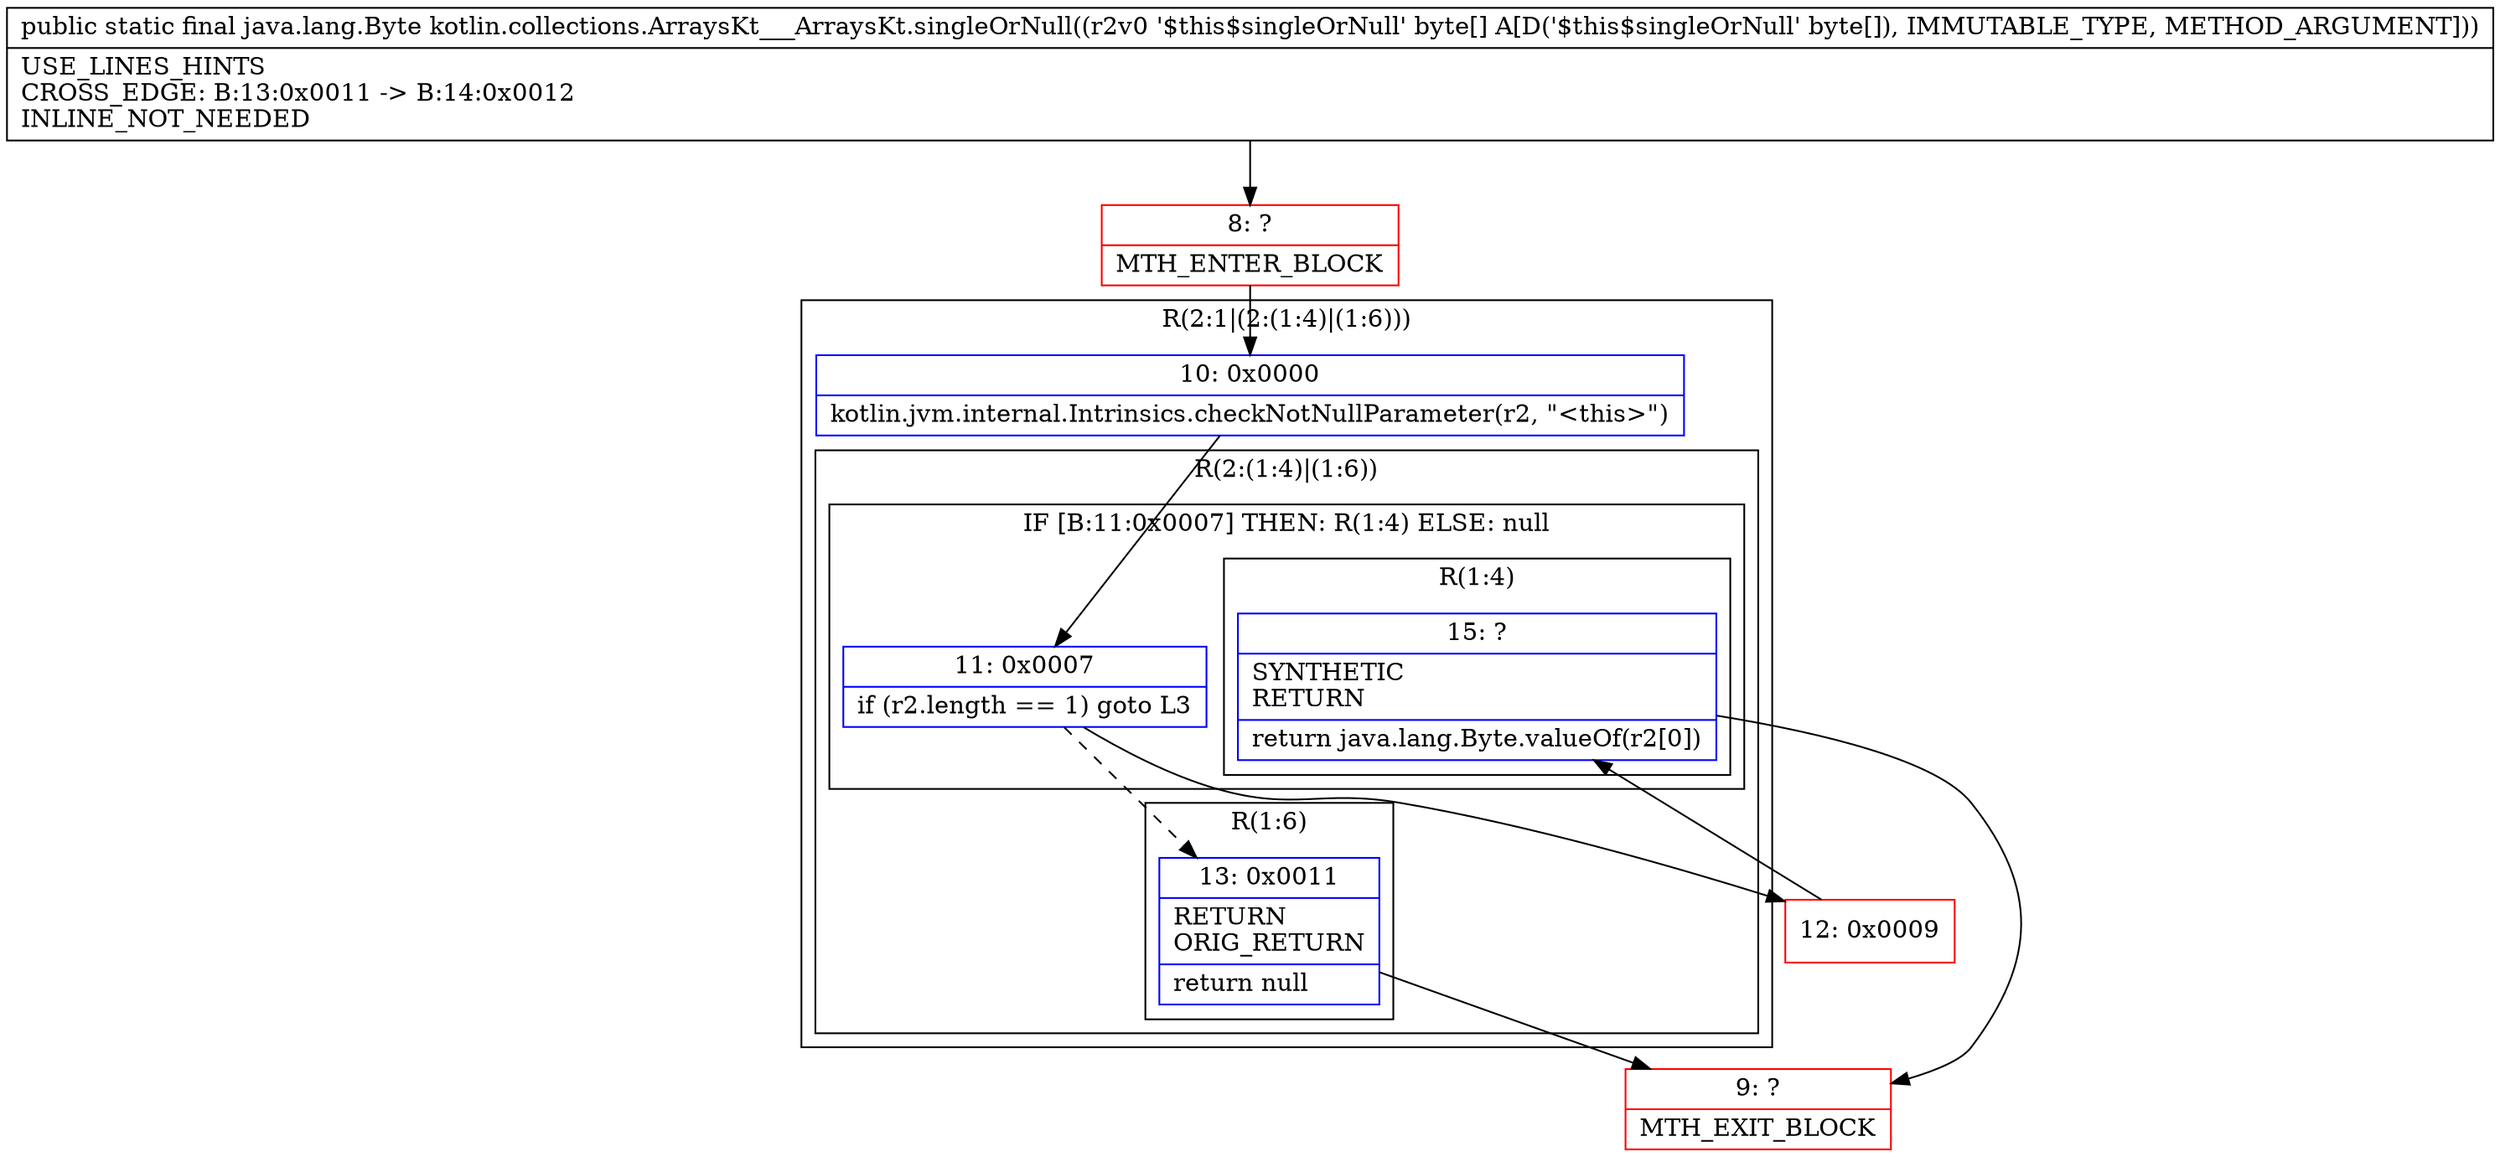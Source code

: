 digraph "CFG forkotlin.collections.ArraysKt___ArraysKt.singleOrNull([B)Ljava\/lang\/Byte;" {
subgraph cluster_Region_995169428 {
label = "R(2:1|(2:(1:4)|(1:6)))";
node [shape=record,color=blue];
Node_10 [shape=record,label="{10\:\ 0x0000|kotlin.jvm.internal.Intrinsics.checkNotNullParameter(r2, \"\<this\>\")\l}"];
subgraph cluster_Region_1674922211 {
label = "R(2:(1:4)|(1:6))";
node [shape=record,color=blue];
subgraph cluster_IfRegion_3926101 {
label = "IF [B:11:0x0007] THEN: R(1:4) ELSE: null";
node [shape=record,color=blue];
Node_11 [shape=record,label="{11\:\ 0x0007|if (r2.length == 1) goto L3\l}"];
subgraph cluster_Region_12948609 {
label = "R(1:4)";
node [shape=record,color=blue];
Node_15 [shape=record,label="{15\:\ ?|SYNTHETIC\lRETURN\l|return java.lang.Byte.valueOf(r2[0])\l}"];
}
}
subgraph cluster_Region_855885241 {
label = "R(1:6)";
node [shape=record,color=blue];
Node_13 [shape=record,label="{13\:\ 0x0011|RETURN\lORIG_RETURN\l|return null\l}"];
}
}
}
Node_8 [shape=record,color=red,label="{8\:\ ?|MTH_ENTER_BLOCK\l}"];
Node_12 [shape=record,color=red,label="{12\:\ 0x0009}"];
Node_9 [shape=record,color=red,label="{9\:\ ?|MTH_EXIT_BLOCK\l}"];
MethodNode[shape=record,label="{public static final java.lang.Byte kotlin.collections.ArraysKt___ArraysKt.singleOrNull((r2v0 '$this$singleOrNull' byte[] A[D('$this$singleOrNull' byte[]), IMMUTABLE_TYPE, METHOD_ARGUMENT]))  | USE_LINES_HINTS\lCROSS_EDGE: B:13:0x0011 \-\> B:14:0x0012\lINLINE_NOT_NEEDED\l}"];
MethodNode -> Node_8;Node_10 -> Node_11;
Node_11 -> Node_12;
Node_11 -> Node_13[style=dashed];
Node_15 -> Node_9;
Node_13 -> Node_9;
Node_8 -> Node_10;
Node_12 -> Node_15;
}

